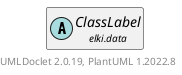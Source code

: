 @startuml
    remove .*\.(Instance|Par|Parameterizer|Factory)$
    set namespaceSeparator none
    hide empty fields
    hide empty methods

    abstract class "<size:14>ClassLabel.Factory\n<size:10>elki.data" as elki.data.ClassLabel.Factory<L extends ClassLabel> [[ClassLabel.Factory.html]] {
        #existing: HashMap<String, L extends ClassLabel>
        {abstract} +makeFromString(String): L extends ClassLabel
        {abstract} +getTypeInformation(): SimpleTypeInformation<? super ClassLabel>
    }

    abstract class "<size:14>ClassLabel\n<size:10>elki.data" as elki.data.ClassLabel [[ClassLabel.html]]

    elki.data.ClassLabel +-- elki.data.ClassLabel.Factory

    center footer UMLDoclet 2.0.19, PlantUML 1.2022.8
@enduml
